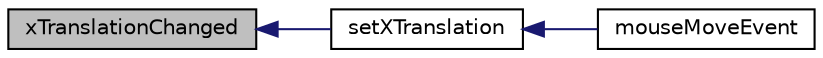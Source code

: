 digraph "xTranslationChanged"
{
  edge [fontname="Helvetica",fontsize="10",labelfontname="Helvetica",labelfontsize="10"];
  node [fontname="Helvetica",fontsize="10",shape=record];
  rankdir="LR";
  Node1 [label="xTranslationChanged",height=0.2,width=0.4,color="black", fillcolor="grey75", style="filled" fontcolor="black"];
  Node1 -> Node2 [dir="back",color="midnightblue",fontsize="10",style="solid",fontname="Helvetica"];
  Node2 [label="setXTranslation",height=0.2,width=0.4,color="black", fillcolor="white", style="filled",URL="$class_g_l_widget.html#a6dc6fc918aea20c9a764a6460882e37e"];
  Node2 -> Node3 [dir="back",color="midnightblue",fontsize="10",style="solid",fontname="Helvetica"];
  Node3 [label="mouseMoveEvent",height=0.2,width=0.4,color="black", fillcolor="white", style="filled",URL="$class_g_l_widget.html#ae820c6a86f0a1908bf451f86db043489"];
}
